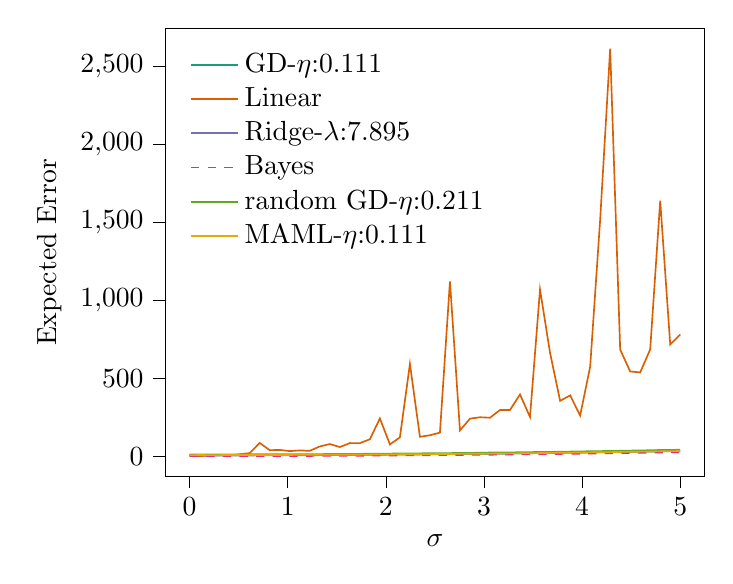 % This file was created with tikzplotlib v0.10.1.
\begin{tikzpicture}

\definecolor{chocolate217952}{RGB}{217,95,2}
\definecolor{darkcyan27158119}{RGB}{27,158,119}
\definecolor{darkgoldenrod16611829}{RGB}{166,118,29}
\definecolor{darkgray176}{RGB}{176,176,176}
\definecolor{deeppink23141138}{RGB}{231,41,138}
\definecolor{lightslategray117112179}{RGB}{117,112,179}
\definecolor{olivedrab10216630}{RGB}{102,166,30}
\definecolor{orange2301712}{RGB}{230,171,2}

\begin{axis}[
legend cell align={left},
legend style={
  fill opacity=0.8,
  draw opacity=1,
  text opacity=1,
  at={(0.03,0.97)},
  anchor=north west,
  draw=none
},
tick align=outside,
tick pos=left,
x grid style={darkgray176},
xlabel={\(\displaystyle \sigma\)},
xmin=-0.25, xmax=5.25,
xtick style={color=black},
y grid style={darkgray176},
ylabel={Expected Error},
ymin=-130.67, ymax=2744.072,
ytick style={color=black}
]
\addplot [semithick, darkcyan27158119]
table {%
0 6.725
0.102 6.308
0.204 6.307
0.306 6.748
0.408 6.951
0.51 6.977
0.612 6.747
0.714 6.512
0.816 7.18
0.918 7.288
1.02 7.43
1.122 7.929
1.224 8.422
1.327 8.558
1.429 8.416
1.531 9.165
1.633 9.526
1.735 9.902
1.837 10.018
1.939 10.105
2.041 10.778
2.143 11.297
2.245 12.124
2.347 12.489
2.449 12.716
2.551 13.54
2.653 14.184
2.755 14.481
2.857 15.193
2.959 14.972
3.061 16.566
3.163 17.008
3.265 18.337
3.367 18.983
3.469 19.254
3.571 20.231
3.673 21.051
3.776 21.436
3.878 22.944
3.98 23.117
4.082 24.07
4.184 25.258
4.286 25.776
4.388 26.947
4.49 28.017
4.592 28.173
4.694 30.102
4.796 30.443
4.898 32.488
5 32.973
};
\addlegendentry{GD-$\eta$:0.111}
\addplot [semithick, chocolate217952]
table {%
0 0.943
0.102 1.046
0.204 2.528
0.306 6.655
0.408 4.4
0.51 11.921
0.612 19.613
0.714 84.952
0.816 38.322
0.918 40.042
1.02 32.403
1.122 36.76
1.224 34.263
1.327 62.47
1.429 77.774
1.531 58.442
1.633 83.904
1.735 83.752
1.837 108.454
1.939 241.711
2.041 75.296
2.143 120.589
2.245 591.19
2.347 124.217
2.449 134.126
2.551 151.058
2.653 1121.147
2.755 165.311
2.857 240.519
2.959 249.536
3.061 246.47
3.163 295.844
3.265 296.063
3.367 395.906
3.469 251.355
3.571 1068.818
3.673 662.919
3.776 354.664
3.878 389.789
3.98 260.799
4.082 573.293
4.184 1516.855
4.286 2613.401
4.388 683.291
4.49 543.118
4.592 536.87
4.694 684.737
4.796 1638.481
4.898 716.114
5 780.473
};
\addlegendentry{Linear}
\addplot [semithick, lightslategray117112179]
table {%
0 4.274
0.102 5.075
0.204 4.097
0.306 4.373
0.408 4.255
0.51 4.413
0.612 4.566
0.714 4.979
0.816 5.032
0.918 5.401
1.02 5.783
1.122 6.222
1.224 5.944
1.327 6.452
1.429 6.747
1.531 7.202
1.633 7.68
1.735 7.826
1.837 8.41
1.939 8.856
2.041 9.976
2.143 10.08
2.245 10.205
2.347 11.143
2.449 11.983
2.551 12.267
2.653 12.803
2.755 13.714
2.857 14.144
2.959 15.822
3.061 15.862
3.163 16.299
3.265 17.313
3.367 18.001
3.469 18.625
3.571 19.847
3.673 21.12
3.776 21.825
3.878 23.001
3.98 23.764
4.082 24.78
4.184 25.697
4.286 26.489
4.388 27.937
4.49 28.781
4.592 29.999
4.694 31.102
4.796 32.462
4.898 33.932
5 34.737
};
\addlegendentry{Ridge-$\lambda$:7.895}
\addplot [semithick, deeppink23141138, dashed]
table {%
0 0
0.102 0.01
0.204 0.042
0.306 0.094
0.408 0.167
0.51 0.26
0.612 0.375
0.714 0.51
0.816 0.666
0.918 0.843
1.02 1.041
1.122 1.26
1.224 1.499
1.327 1.759
1.429 2.04
1.531 2.342
1.633 2.665
1.735 3.008
1.837 3.373
1.939 3.758
2.041 4.164
2.143 4.591
2.245 5.038
2.347 5.507
2.449 5.996
2.551 6.506
2.653 7.037
2.755 7.589
2.857 8.161
2.959 8.754
3.061 9.369
3.163 10.004
3.265 10.659
3.367 11.336
3.469 12.033
3.571 12.752
3.673 13.491
3.776 14.251
3.878 15.031
3.98 15.833
4.082 16.655
4.184 17.498
4.286 18.362
4.388 19.247
4.49 20.153
4.592 21.079
4.694 22.027
4.796 22.995
4.898 23.984
5 24.993
};
\addlegendentry{Bayes}
\addplot [semithick, olivedrab10216630]
table {%
0 11.427
0.102 11.446
0.204 11.453
0.306 11.499
0.408 11.56
0.51 11.754
0.612 12.041
0.714 11.966
0.816 12.655
0.918 12.302
1.02 12.97
1.122 13.045
1.224 13.043
1.327 12.913
1.429 14.201
1.531 13.724
1.633 14.684
1.735 14.653
1.837 15.73
1.939 15.772
2.041 16.419
2.143 17.005
2.245 17.505
2.347 18.033
2.449 18.745
2.551 19.342
2.653 19.612
2.755 20.411
2.857 20.929
2.959 22.058
3.061 23.142
3.163 23.304
3.265 24.073
3.367 25.021
3.469 25.695
3.571 27.163
3.673 27.318
3.776 28.44
3.878 29.386
3.98 30.069
4.082 31.617
4.184 32.343
4.286 33.545
4.388 34.381
4.49 35.603
4.592 36.735
4.694 37.865
4.796 39.39
4.898 40.326
5 40.886
};
\addlegendentry{random GD-$\eta$:0.211}
\addplot [semithick, orange2301712]
table {%
0 6.205
0.102 7.196
0.204 6.796
0.306 6.888
0.408 7.213
0.51 7.125
0.612 7.302
0.714 7.281
0.816 7.752
0.918 7.812
1.02 7.876
1.122 8.233
1.224 8.093
1.327 8.32
1.429 9.19
1.531 9.245
1.633 9.586
1.735 9.534
1.837 10.257
1.939 10.432
2.041 10.56
2.143 11.815
2.245 12.212
2.347 12.393
2.449 12.81
2.551 13.908
2.653 13.87
2.755 14.824
2.857 15.09
2.959 15.627
3.061 16.386
3.163 17.246
3.265 17.733
3.367 18.325
3.469 19.168
3.571 19.928
3.673 20.948
3.776 21.653
3.878 22.796
3.98 23.312
4.082 24.536
4.184 24.981
4.286 25.958
4.388 27.059
4.49 28.024
4.592 28.819
4.694 29.835
4.796 31.043
4.898 31.865
5 33.151
};
\addlegendentry{MAML-$\eta$:0.111}

\end{axis}

\end{tikzpicture}
